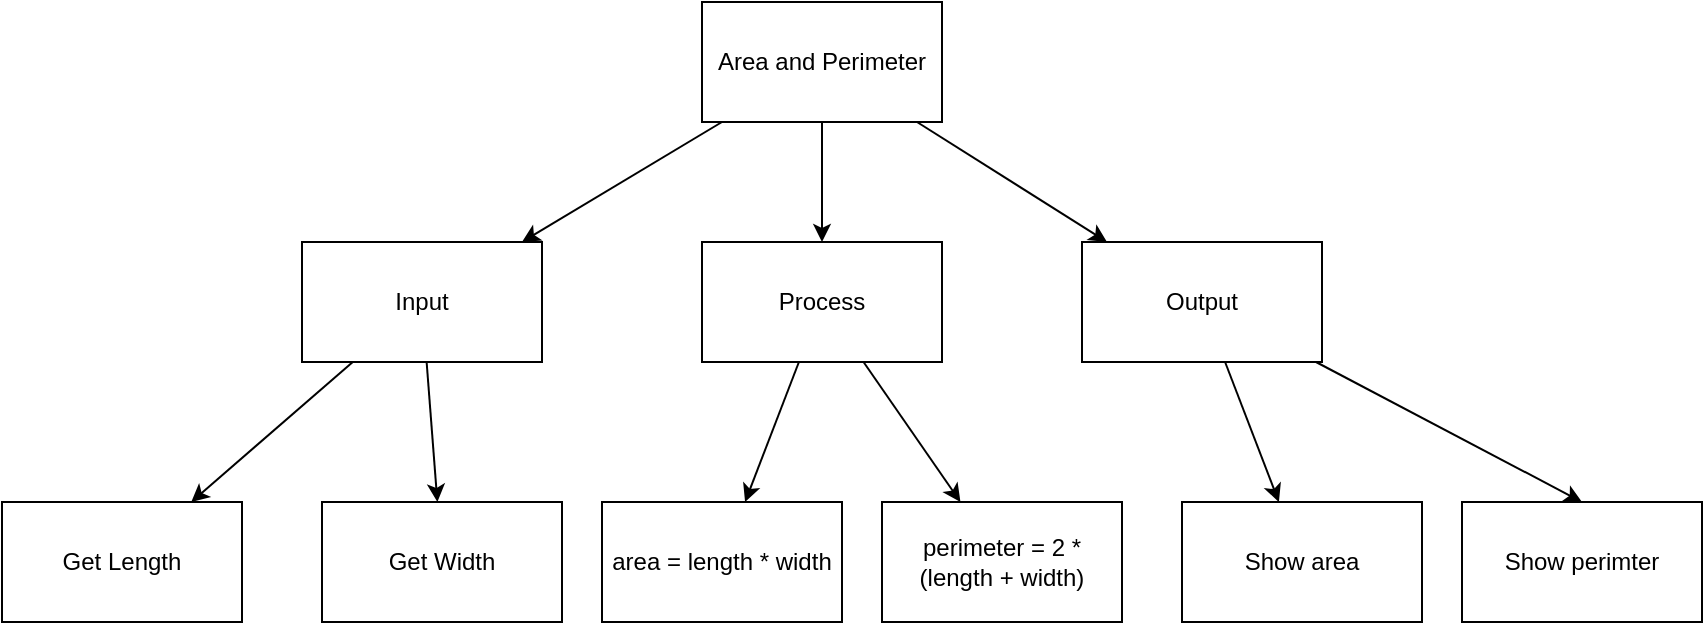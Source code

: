 <mxfile>
    <diagram id="pBK1guH4bu_zmOCUXD5L" name="Top Down">
        <mxGraphModel dx="1767" dy="722" grid="1" gridSize="10" guides="1" tooltips="1" connect="1" arrows="1" fold="1" page="1" pageScale="1" pageWidth="827" pageHeight="1169" math="0" shadow="0">
            <root>
                <mxCell id="0"/>
                <mxCell id="1" parent="0"/>
                <mxCell id="kIHPj6zRgX1InL4mbEAz-5" style="edgeStyle=none;html=1;entryX=0.5;entryY=0;entryDx=0;entryDy=0;" edge="1" parent="1" source="kIHPj6zRgX1InL4mbEAz-1" target="kIHPj6zRgX1InL4mbEAz-2">
                    <mxGeometry relative="1" as="geometry"/>
                </mxCell>
                <mxCell id="kIHPj6zRgX1InL4mbEAz-6" style="edgeStyle=none;html=1;rounded=0;" edge="1" parent="1" source="kIHPj6zRgX1InL4mbEAz-1" target="kIHPj6zRgX1InL4mbEAz-3">
                    <mxGeometry relative="1" as="geometry"/>
                </mxCell>
                <mxCell id="kIHPj6zRgX1InL4mbEAz-7" style="edgeStyle=none;rounded=0;html=1;" edge="1" parent="1" source="kIHPj6zRgX1InL4mbEAz-1" target="kIHPj6zRgX1InL4mbEAz-4">
                    <mxGeometry relative="1" as="geometry"/>
                </mxCell>
                <mxCell id="kIHPj6zRgX1InL4mbEAz-1" value="Area and Perimeter" style="rounded=0;whiteSpace=wrap;html=1;" vertex="1" parent="1">
                    <mxGeometry x="270" y="80" width="120" height="60" as="geometry"/>
                </mxCell>
                <mxCell id="kIHPj6zRgX1InL4mbEAz-14" style="edgeStyle=none;rounded=0;html=1;" edge="1" parent="1" source="kIHPj6zRgX1InL4mbEAz-2" target="kIHPj6zRgX1InL4mbEAz-12">
                    <mxGeometry relative="1" as="geometry"/>
                </mxCell>
                <mxCell id="kIHPj6zRgX1InL4mbEAz-15" style="edgeStyle=none;rounded=0;html=1;" edge="1" parent="1" source="kIHPj6zRgX1InL4mbEAz-2" target="kIHPj6zRgX1InL4mbEAz-13">
                    <mxGeometry relative="1" as="geometry"/>
                </mxCell>
                <mxCell id="kIHPj6zRgX1InL4mbEAz-2" value="Process" style="rounded=0;whiteSpace=wrap;html=1;" vertex="1" parent="1">
                    <mxGeometry x="270" y="200" width="120" height="60" as="geometry"/>
                </mxCell>
                <mxCell id="kIHPj6zRgX1InL4mbEAz-10" style="edgeStyle=none;rounded=0;html=1;" edge="1" parent="1" source="kIHPj6zRgX1InL4mbEAz-3" target="kIHPj6zRgX1InL4mbEAz-8">
                    <mxGeometry relative="1" as="geometry"/>
                </mxCell>
                <mxCell id="kIHPj6zRgX1InL4mbEAz-11" style="edgeStyle=none;rounded=0;html=1;" edge="1" parent="1" source="kIHPj6zRgX1InL4mbEAz-3" target="kIHPj6zRgX1InL4mbEAz-9">
                    <mxGeometry relative="1" as="geometry"/>
                </mxCell>
                <mxCell id="kIHPj6zRgX1InL4mbEAz-3" value="Input" style="rounded=0;whiteSpace=wrap;html=1;" vertex="1" parent="1">
                    <mxGeometry x="70" y="200" width="120" height="60" as="geometry"/>
                </mxCell>
                <mxCell id="kIHPj6zRgX1InL4mbEAz-18" style="edgeStyle=none;rounded=0;html=1;" edge="1" parent="1" source="kIHPj6zRgX1InL4mbEAz-4" target="kIHPj6zRgX1InL4mbEAz-16">
                    <mxGeometry relative="1" as="geometry"/>
                </mxCell>
                <mxCell id="kIHPj6zRgX1InL4mbEAz-19" style="edgeStyle=none;rounded=0;html=1;entryX=0.5;entryY=0;entryDx=0;entryDy=0;" edge="1" parent="1" source="kIHPj6zRgX1InL4mbEAz-4" target="kIHPj6zRgX1InL4mbEAz-17">
                    <mxGeometry relative="1" as="geometry"/>
                </mxCell>
                <mxCell id="kIHPj6zRgX1InL4mbEAz-4" value="Output" style="rounded=0;whiteSpace=wrap;html=1;" vertex="1" parent="1">
                    <mxGeometry x="460" y="200" width="120" height="60" as="geometry"/>
                </mxCell>
                <mxCell id="kIHPj6zRgX1InL4mbEAz-8" value="Get Width" style="rounded=0;whiteSpace=wrap;html=1;" vertex="1" parent="1">
                    <mxGeometry x="80" y="330" width="120" height="60" as="geometry"/>
                </mxCell>
                <mxCell id="kIHPj6zRgX1InL4mbEAz-9" value="Get Length" style="rounded=0;whiteSpace=wrap;html=1;" vertex="1" parent="1">
                    <mxGeometry x="-80" y="330" width="120" height="60" as="geometry"/>
                </mxCell>
                <mxCell id="kIHPj6zRgX1InL4mbEAz-12" value="area = length * width" style="rounded=0;whiteSpace=wrap;html=1;" vertex="1" parent="1">
                    <mxGeometry x="220" y="330" width="120" height="60" as="geometry"/>
                </mxCell>
                <mxCell id="kIHPj6zRgX1InL4mbEAz-13" value="perimeter = 2 * (length + width)" style="rounded=0;whiteSpace=wrap;html=1;" vertex="1" parent="1">
                    <mxGeometry x="360" y="330" width="120" height="60" as="geometry"/>
                </mxCell>
                <mxCell id="kIHPj6zRgX1InL4mbEAz-16" value="Show area" style="rounded=0;whiteSpace=wrap;html=1;" vertex="1" parent="1">
                    <mxGeometry x="510" y="330" width="120" height="60" as="geometry"/>
                </mxCell>
                <mxCell id="kIHPj6zRgX1InL4mbEAz-17" value="Show perimter" style="rounded=0;whiteSpace=wrap;html=1;" vertex="1" parent="1">
                    <mxGeometry x="650" y="330" width="120" height="60" as="geometry"/>
                </mxCell>
            </root>
        </mxGraphModel>
    </diagram>
</mxfile>